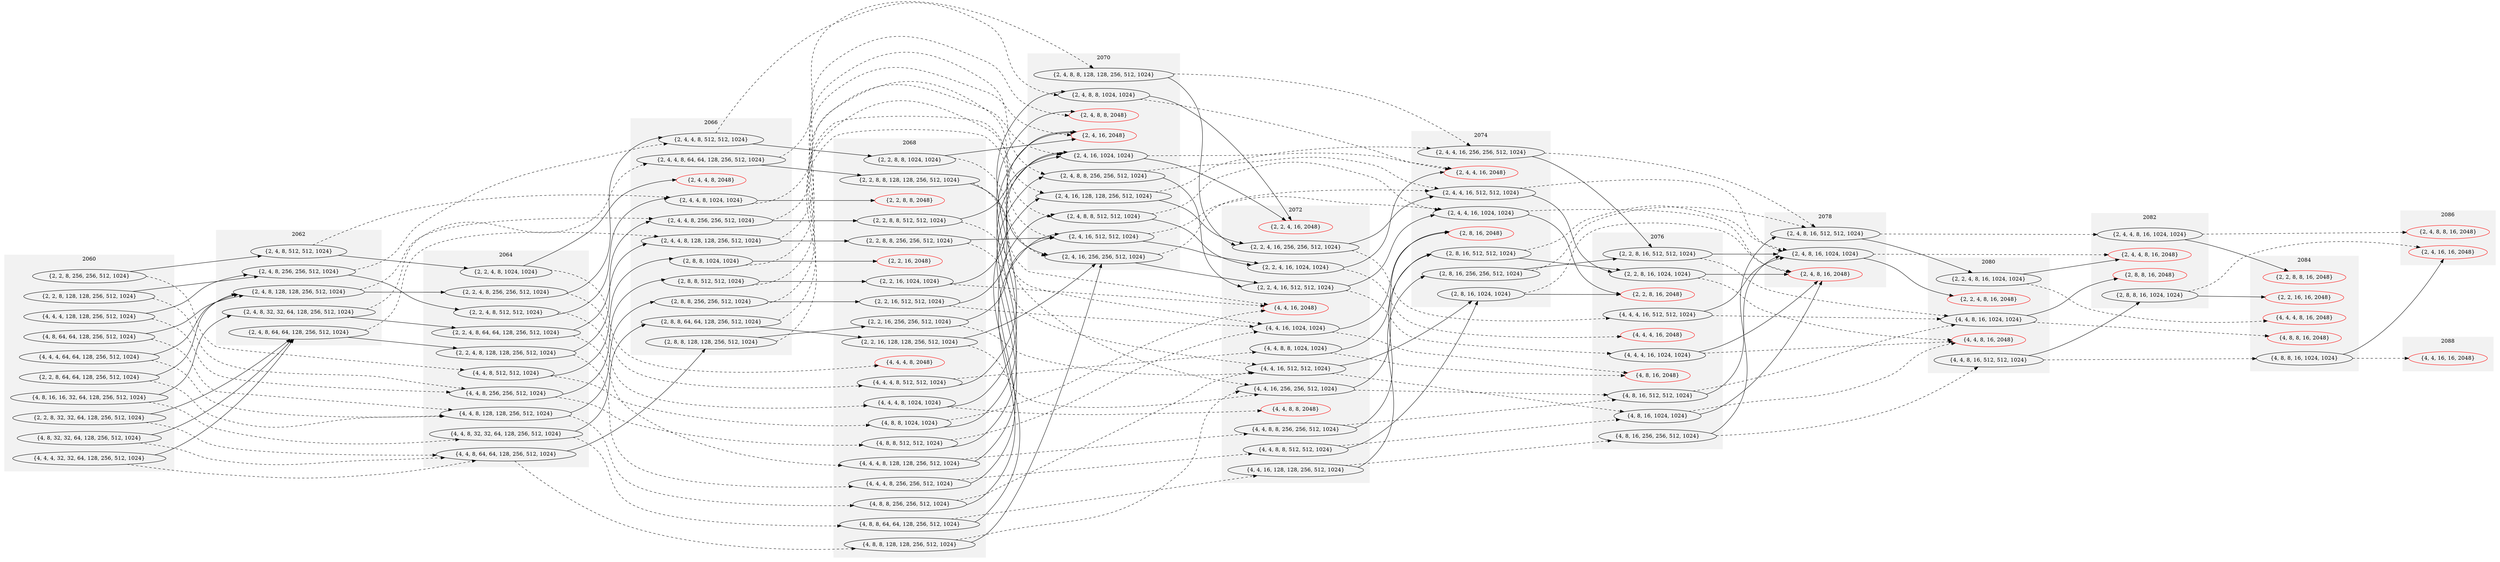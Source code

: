 digraph {
  rankdir=LR;
  ranksep=2;

  subgraph cluster_2060 {
    label="2060";
    style=filled; color=grey95; margin=16;
    s_2_2_8_32_32_64_128_256_512_1024;
    s_2_2_8_64_64_128_256_512_1024;
    s_2_2_8_128_128_256_512_1024;
    s_2_2_8_256_256_512_1024;
    s_4_4_4_32_32_64_128_256_512_1024;
    s_4_4_4_64_64_128_256_512_1024;
    s_4_4_4_128_128_256_512_1024;
    s_4_8_16_16_32_64_128_256_512_1024;
    s_4_8_32_32_64_128_256_512_1024;
    s_4_8_64_64_128_256_512_1024;
  }
  subgraph cluster_2062 {
    label="2062";
    style=filled; color=grey95; margin=16;
    s_2_4_8_32_32_64_128_256_512_1024;
    s_2_4_8_64_64_128_256_512_1024;
    s_2_4_8_128_128_256_512_1024;
    s_2_4_8_256_256_512_1024;
    s_2_4_8_512_512_1024;
  }
  subgraph cluster_2064 {
    label="2064";
    style=filled; color=grey95; margin=16;
    s_2_2_4_8_64_64_128_256_512_1024;
    s_2_2_4_8_128_128_256_512_1024;
    s_2_2_4_8_256_256_512_1024;
    s_2_2_4_8_512_512_1024;
    s_2_2_4_8_1024_1024;
    s_4_4_8_32_32_64_128_256_512_1024;
    s_4_4_8_64_64_128_256_512_1024;
    s_4_4_8_128_128_256_512_1024;
    s_4_4_8_256_256_512_1024;
    s_4_4_8_512_512_1024;
  }
  subgraph cluster_2066 {
    label="2066";
    style=filled; color=grey95; margin=16;
    s_2_4_4_8_64_64_128_256_512_1024;
    s_2_4_4_8_128_128_256_512_1024;
    s_2_4_4_8_256_256_512_1024;
    s_2_4_4_8_512_512_1024;
    s_2_4_4_8_1024_1024;
    s_2_8_8_64_64_128_256_512_1024;
    s_2_8_8_128_128_256_512_1024;
    s_2_8_8_256_256_512_1024;
    s_2_8_8_512_512_1024;
    s_2_8_8_1024_1024;
    s_2_4_4_8_2048;
  }
  subgraph cluster_2068 {
    label="2068";
    style=filled; color=grey95; margin=16;
    s_2_2_8_8_128_128_256_512_1024;
    s_2_2_8_8_256_256_512_1024;
    s_2_2_8_8_512_512_1024;
    s_2_2_8_8_1024_1024;
    s_2_2_16_128_128_256_512_1024;
    s_2_2_16_256_256_512_1024;
    s_2_2_16_512_512_1024;
    s_2_2_16_1024_1024;
    s_4_4_4_8_128_128_256_512_1024;
    s_4_4_4_8_256_256_512_1024;
    s_4_4_4_8_512_512_1024;
    s_4_4_4_8_1024_1024;
    s_4_8_8_64_64_128_256_512_1024;
    s_4_8_8_128_128_256_512_1024;
    s_4_8_8_256_256_512_1024;
    s_4_8_8_512_512_1024;
    s_4_8_8_1024_1024;
    s_2_2_8_8_2048;
    s_2_2_16_2048;
    s_4_4_4_8_2048;
  }
  subgraph cluster_2070 {
    label="2070";
    style=filled; color=grey95; margin=16;
    s_2_4_8_8_128_128_256_512_1024;
    s_2_4_8_8_256_256_512_1024;
    s_2_4_8_8_512_512_1024;
    s_2_4_8_8_1024_1024;
    s_2_4_16_128_128_256_512_1024;
    s_2_4_16_256_256_512_1024;
    s_2_4_16_512_512_1024;
    s_2_4_16_1024_1024;
    s_2_4_8_8_2048;
    s_2_4_16_2048;
  }
  subgraph cluster_2072 {
    label="2072";
    style=filled; color=grey95; margin=16;
    s_2_2_4_16_256_256_512_1024;
    s_2_2_4_16_512_512_1024;
    s_2_2_4_16_1024_1024;
    s_4_4_8_8_256_256_512_1024;
    s_4_4_8_8_512_512_1024;
    s_4_4_8_8_1024_1024;
    s_4_4_16_128_128_256_512_1024;
    s_4_4_16_256_256_512_1024;
    s_4_4_16_512_512_1024;
    s_4_4_16_1024_1024;
    s_2_2_4_16_2048;
    s_4_4_8_8_2048;
    s_4_4_16_2048;
  }
  subgraph cluster_2074 {
    label="2074";
    style=filled; color=grey95; margin=16;
    s_2_4_4_16_256_256_512_1024;
    s_2_4_4_16_512_512_1024;
    s_2_4_4_16_1024_1024;
    s_2_8_16_256_256_512_1024;
    s_2_8_16_512_512_1024;
    s_2_8_16_1024_1024;
    s_2_4_4_16_2048;
    s_2_8_16_2048;
  }
  subgraph cluster_2076 {
    label="2076";
    style=filled; color=grey95; margin=16;
    s_2_2_8_16_512_512_1024;
    s_2_2_8_16_1024_1024;
    s_4_4_4_16_512_512_1024;
    s_4_4_4_16_1024_1024;
    s_4_8_16_256_256_512_1024;
    s_4_8_16_512_512_1024;
    s_4_8_16_1024_1024;
    s_2_2_8_16_2048;
    s_4_4_4_16_2048;
    s_4_8_16_2048;
  }
  subgraph cluster_2078 {
    label="2078";
    style=filled; color=grey95; margin=16;
    s_2_4_8_16_512_512_1024;
    s_2_4_8_16_1024_1024;
    s_2_4_8_16_2048;
  }
  subgraph cluster_2080 {
    label="2080";
    style=filled; color=grey95; margin=16;
    s_2_2_4_8_16_1024_1024;
    s_4_4_8_16_512_512_1024;
    s_4_4_8_16_1024_1024;
    s_2_2_4_8_16_2048;
    s_4_4_8_16_2048;
  }
  subgraph cluster_2082 {
    label="2082";
    style=filled; color=grey95; margin=16;
    s_2_4_4_8_16_1024_1024;
    s_2_8_8_16_1024_1024;
    s_2_4_4_8_16_2048;
    s_2_8_8_16_2048;
  }
  subgraph cluster_2084 {
    label="2084";
    style=filled; color=grey95; margin=16;
    s_4_8_8_16_1024_1024;
    s_2_2_8_8_16_2048;
    s_2_2_16_16_2048;
    s_4_4_4_8_16_2048;
    s_4_8_8_16_2048;
  }
  subgraph cluster_2086 {
    label="2086";
    style=filled; color=grey95; margin=16;
    s_2_4_8_8_16_2048;
    s_2_4_16_16_2048;
  }
  subgraph cluster_2088 {
    label="2088";
    style=filled; color=grey95; margin=16;
    s_4_4_16_16_2048;
  }

  s_2_2_8_32_32_64_128_256_512_1024 [label="{2, 2, 8, 32, 32, 64, 128, 256, 512, 1024}"];
  s_2_2_8_64_64_128_256_512_1024 [label="{2, 2, 8, 64, 64, 128, 256, 512, 1024}"];
  s_2_2_8_128_128_256_512_1024 [label="{2, 2, 8, 128, 128, 256, 512, 1024}"];
  s_2_2_8_256_256_512_1024 [label="{2, 2, 8, 256, 256, 512, 1024}"];
  s_4_4_4_32_32_64_128_256_512_1024 [label="{4, 4, 4, 32, 32, 64, 128, 256, 512, 1024}"];
  s_4_4_4_64_64_128_256_512_1024 [label="{4, 4, 4, 64, 64, 128, 256, 512, 1024}"];
  s_4_4_4_128_128_256_512_1024 [label="{4, 4, 4, 128, 128, 256, 512, 1024}"];
  s_4_8_16_16_32_64_128_256_512_1024 [label="{4, 8, 16, 16, 32, 64, 128, 256, 512, 1024}"];
  s_4_8_32_32_64_128_256_512_1024 [label="{4, 8, 32, 32, 64, 128, 256, 512, 1024}"];
  s_4_8_64_64_128_256_512_1024 [label="{4, 8, 64, 64, 128, 256, 512, 1024}"];
  s_2_4_8_32_32_64_128_256_512_1024 [label="{2, 4, 8, 32, 32, 64, 128, 256, 512, 1024}"];
  s_2_4_8_64_64_128_256_512_1024 [label="{2, 4, 8, 64, 64, 128, 256, 512, 1024}"];
  s_2_4_8_128_128_256_512_1024 [label="{2, 4, 8, 128, 128, 256, 512, 1024}"];
  s_2_4_8_256_256_512_1024 [label="{2, 4, 8, 256, 256, 512, 1024}"];
  s_2_4_8_512_512_1024 [label="{2, 4, 8, 512, 512, 1024}"];
  s_2_2_4_8_64_64_128_256_512_1024 [label="{2, 2, 4, 8, 64, 64, 128, 256, 512, 1024}"];
  s_2_2_4_8_128_128_256_512_1024 [label="{2, 2, 4, 8, 128, 128, 256, 512, 1024}"];
  s_2_2_4_8_256_256_512_1024 [label="{2, 2, 4, 8, 256, 256, 512, 1024}"];
  s_2_2_4_8_512_512_1024 [label="{2, 2, 4, 8, 512, 512, 1024}"];
  s_2_2_4_8_1024_1024 [label="{2, 2, 4, 8, 1024, 1024}"];
  s_4_4_8_32_32_64_128_256_512_1024 [label="{4, 4, 8, 32, 32, 64, 128, 256, 512, 1024}"];
  s_4_4_8_64_64_128_256_512_1024 [label="{4, 4, 8, 64, 64, 128, 256, 512, 1024}"];
  s_4_4_8_128_128_256_512_1024 [label="{4, 4, 8, 128, 128, 256, 512, 1024}"];
  s_4_4_8_256_256_512_1024 [label="{4, 4, 8, 256, 256, 512, 1024}"];
  s_4_4_8_512_512_1024 [label="{4, 4, 8, 512, 512, 1024}"];
  s_2_4_4_8_64_64_128_256_512_1024 [label="{2, 4, 4, 8, 64, 64, 128, 256, 512, 1024}"];
  s_2_4_4_8_128_128_256_512_1024 [label="{2, 4, 4, 8, 128, 128, 256, 512, 1024}"];
  s_2_4_4_8_256_256_512_1024 [label="{2, 4, 4, 8, 256, 256, 512, 1024}"];
  s_2_4_4_8_512_512_1024 [label="{2, 4, 4, 8, 512, 512, 1024}"];
  s_2_4_4_8_1024_1024 [label="{2, 4, 4, 8, 1024, 1024}"];
  s_2_8_8_64_64_128_256_512_1024 [label="{2, 8, 8, 64, 64, 128, 256, 512, 1024}"];
  s_2_8_8_128_128_256_512_1024 [label="{2, 8, 8, 128, 128, 256, 512, 1024}"];
  s_2_8_8_256_256_512_1024 [label="{2, 8, 8, 256, 256, 512, 1024}"];
  s_2_8_8_512_512_1024 [label="{2, 8, 8, 512, 512, 1024}"];
  s_2_8_8_1024_1024 [label="{2, 8, 8, 1024, 1024}"];
  s_2_2_8_8_128_128_256_512_1024 [label="{2, 2, 8, 8, 128, 128, 256, 512, 1024}"];
  s_2_2_8_8_256_256_512_1024 [label="{2, 2, 8, 8, 256, 256, 512, 1024}"];
  s_2_2_8_8_512_512_1024 [label="{2, 2, 8, 8, 512, 512, 1024}"];
  s_2_2_8_8_1024_1024 [label="{2, 2, 8, 8, 1024, 1024}"];
  s_2_2_16_128_128_256_512_1024 [label="{2, 2, 16, 128, 128, 256, 512, 1024}"];
  s_2_2_16_256_256_512_1024 [label="{2, 2, 16, 256, 256, 512, 1024}"];
  s_2_2_16_512_512_1024 [label="{2, 2, 16, 512, 512, 1024}"];
  s_2_2_16_1024_1024 [label="{2, 2, 16, 1024, 1024}"];
  s_4_4_4_8_128_128_256_512_1024 [label="{4, 4, 4, 8, 128, 128, 256, 512, 1024}"];
  s_4_4_4_8_256_256_512_1024 [label="{4, 4, 4, 8, 256, 256, 512, 1024}"];
  s_4_4_4_8_512_512_1024 [label="{4, 4, 4, 8, 512, 512, 1024}"];
  s_4_4_4_8_1024_1024 [label="{4, 4, 4, 8, 1024, 1024}"];
  s_4_8_8_64_64_128_256_512_1024 [label="{4, 8, 8, 64, 64, 128, 256, 512, 1024}"];
  s_4_8_8_128_128_256_512_1024 [label="{4, 8, 8, 128, 128, 256, 512, 1024}"];
  s_4_8_8_256_256_512_1024 [label="{4, 8, 8, 256, 256, 512, 1024}"];
  s_4_8_8_512_512_1024 [label="{4, 8, 8, 512, 512, 1024}"];
  s_4_8_8_1024_1024 [label="{4, 8, 8, 1024, 1024}"];
  s_2_4_8_8_128_128_256_512_1024 [label="{2, 4, 8, 8, 128, 128, 256, 512, 1024}"];
  s_2_4_8_8_256_256_512_1024 [label="{2, 4, 8, 8, 256, 256, 512, 1024}"];
  s_2_4_8_8_512_512_1024 [label="{2, 4, 8, 8, 512, 512, 1024}"];
  s_2_4_8_8_1024_1024 [label="{2, 4, 8, 8, 1024, 1024}"];
  s_2_4_16_128_128_256_512_1024 [label="{2, 4, 16, 128, 128, 256, 512, 1024}"];
  s_2_4_16_256_256_512_1024 [label="{2, 4, 16, 256, 256, 512, 1024}"];
  s_2_4_16_512_512_1024 [label="{2, 4, 16, 512, 512, 1024}"];
  s_2_4_16_1024_1024 [label="{2, 4, 16, 1024, 1024}"];
  s_2_2_4_16_256_256_512_1024 [label="{2, 2, 4, 16, 256, 256, 512, 1024}"];
  s_2_2_4_16_512_512_1024 [label="{2, 2, 4, 16, 512, 512, 1024}"];
  s_2_2_4_16_1024_1024 [label="{2, 2, 4, 16, 1024, 1024}"];
  s_4_4_8_8_256_256_512_1024 [label="{4, 4, 8, 8, 256, 256, 512, 1024}"];
  s_4_4_8_8_512_512_1024 [label="{4, 4, 8, 8, 512, 512, 1024}"];
  s_4_4_8_8_1024_1024 [label="{4, 4, 8, 8, 1024, 1024}"];
  s_4_4_16_128_128_256_512_1024 [label="{4, 4, 16, 128, 128, 256, 512, 1024}"];
  s_4_4_16_256_256_512_1024 [label="{4, 4, 16, 256, 256, 512, 1024}"];
  s_4_4_16_512_512_1024 [label="{4, 4, 16, 512, 512, 1024}"];
  s_4_4_16_1024_1024 [label="{4, 4, 16, 1024, 1024}"];
  s_2_4_4_16_256_256_512_1024 [label="{2, 4, 4, 16, 256, 256, 512, 1024}"];
  s_2_4_4_16_512_512_1024 [label="{2, 4, 4, 16, 512, 512, 1024}"];
  s_2_4_4_16_1024_1024 [label="{2, 4, 4, 16, 1024, 1024}"];
  s_2_8_16_256_256_512_1024 [label="{2, 8, 16, 256, 256, 512, 1024}"];
  s_2_8_16_512_512_1024 [label="{2, 8, 16, 512, 512, 1024}"];
  s_2_8_16_1024_1024 [label="{2, 8, 16, 1024, 1024}"];
  s_2_2_8_16_512_512_1024 [label="{2, 2, 8, 16, 512, 512, 1024}"];
  s_2_2_8_16_1024_1024 [label="{2, 2, 8, 16, 1024, 1024}"];
  s_4_4_4_16_512_512_1024 [label="{4, 4, 4, 16, 512, 512, 1024}"];
  s_4_4_4_16_1024_1024 [label="{4, 4, 4, 16, 1024, 1024}"];
  s_4_8_16_256_256_512_1024 [label="{4, 8, 16, 256, 256, 512, 1024}"];
  s_4_8_16_512_512_1024 [label="{4, 8, 16, 512, 512, 1024}"];
  s_4_8_16_1024_1024 [label="{4, 8, 16, 1024, 1024}"];
  s_2_4_8_16_512_512_1024 [label="{2, 4, 8, 16, 512, 512, 1024}"];
  s_2_4_8_16_1024_1024 [label="{2, 4, 8, 16, 1024, 1024}"];
  s_2_2_4_8_16_1024_1024 [label="{2, 2, 4, 8, 16, 1024, 1024}"];
  s_4_4_8_16_512_512_1024 [label="{4, 4, 8, 16, 512, 512, 1024}"];
  s_4_4_8_16_1024_1024 [label="{4, 4, 8, 16, 1024, 1024}"];
  s_2_4_4_8_16_1024_1024 [label="{2, 4, 4, 8, 16, 1024, 1024}"];
  s_2_8_8_16_1024_1024 [label="{2, 8, 8, 16, 1024, 1024}"];
  s_4_8_8_16_1024_1024 [label="{4, 8, 8, 16, 1024, 1024}"];
  s_2_4_4_8_2048 [label="{2, 4, 4, 8, 2048}", color=red];
  s_2_2_8_8_2048 [label="{2, 2, 8, 8, 2048}", color=red];
  s_2_2_16_2048 [label="{2, 2, 16, 2048}", color=red];
  s_4_4_4_8_2048 [label="{4, 4, 4, 8, 2048}", color=red];
  s_2_4_8_8_2048 [label="{2, 4, 8, 8, 2048}", color=red];
  s_2_4_16_2048 [label="{2, 4, 16, 2048}", color=red];
  s_2_2_4_16_2048 [label="{2, 2, 4, 16, 2048}", color=red];
  s_4_4_8_8_2048 [label="{4, 4, 8, 8, 2048}", color=red];
  s_4_4_16_2048 [label="{4, 4, 16, 2048}", color=red];
  s_2_4_4_16_2048 [label="{2, 4, 4, 16, 2048}", color=red];
  s_2_8_16_2048 [label="{2, 8, 16, 2048}", color=red];
  s_2_2_8_16_2048 [label="{2, 2, 8, 16, 2048}", color=red];
  s_4_4_4_16_2048 [label="{4, 4, 4, 16, 2048}", color=red];
  s_4_8_16_2048 [label="{4, 8, 16, 2048}", color=red];
  s_2_4_8_16_2048 [label="{2, 4, 8, 16, 2048}", color=red];
  s_2_2_4_8_16_2048 [label="{2, 2, 4, 8, 16, 2048}", color=red];
  s_4_4_8_16_2048 [label="{4, 4, 8, 16, 2048}", color=red];
  s_2_4_4_8_16_2048 [label="{2, 4, 4, 8, 16, 2048}", color=red];
  s_2_8_8_16_2048 [label="{2, 8, 8, 16, 2048}", color=red];
  s_2_2_8_8_16_2048 [label="{2, 2, 8, 8, 16, 2048}", color=red];
  s_2_2_16_16_2048 [label="{2, 2, 16, 16, 2048}", color=red];
  s_4_4_4_8_16_2048 [label="{4, 4, 4, 8, 16, 2048}", color=red];
  s_4_8_8_16_2048 [label="{4, 8, 8, 16, 2048}", color=red];
  s_2_4_8_8_16_2048 [label="{2, 4, 8, 8, 16, 2048}", color=red];
  s_2_4_16_16_2048 [label="{2, 4, 16, 16, 2048}", color=red];
  s_4_4_16_16_2048 [label="{4, 4, 16, 16, 2048}", color=red];

  s_2_2_8_32_32_64_128_256_512_1024 -> s_2_4_8_64_64_128_256_512_1024 []
  s_2_2_8_32_32_64_128_256_512_1024 -> s_4_4_8_64_64_128_256_512_1024 [style=dashed]
  s_2_2_8_64_64_128_256_512_1024 -> s_2_4_8_128_128_256_512_1024 []
  s_2_2_8_64_64_128_256_512_1024 -> s_4_4_8_128_128_256_512_1024 [style=dashed]
  s_2_2_8_128_128_256_512_1024 -> s_2_4_8_256_256_512_1024 []
  s_2_2_8_128_128_256_512_1024 -> s_4_4_8_256_256_512_1024 [style=dashed]
  s_2_2_8_256_256_512_1024 -> s_2_4_8_512_512_1024 []
  s_2_2_8_256_256_512_1024 -> s_4_4_8_512_512_1024 [style=dashed]
  s_4_4_4_32_32_64_128_256_512_1024 -> s_2_4_8_64_64_128_256_512_1024 []
  s_4_4_4_32_32_64_128_256_512_1024 -> s_4_4_8_64_64_128_256_512_1024 [style=dashed]
  s_4_4_4_64_64_128_256_512_1024 -> s_2_4_8_128_128_256_512_1024 []
  s_4_4_4_64_64_128_256_512_1024 -> s_4_4_8_128_128_256_512_1024 [style=dashed]
  s_4_4_4_128_128_256_512_1024 -> s_2_4_8_256_256_512_1024 []
  s_4_4_4_128_128_256_512_1024 -> s_4_4_8_256_256_512_1024 [style=dashed]
  s_4_8_16_16_32_64_128_256_512_1024 -> s_2_4_8_32_32_64_128_256_512_1024 []
  s_4_8_16_16_32_64_128_256_512_1024 -> s_4_4_8_32_32_64_128_256_512_1024 [style=dashed]
  s_4_8_32_32_64_128_256_512_1024 -> s_2_4_8_64_64_128_256_512_1024 []
  s_4_8_32_32_64_128_256_512_1024 -> s_4_4_8_64_64_128_256_512_1024 [style=dashed]
  s_4_8_64_64_128_256_512_1024 -> s_2_4_8_128_128_256_512_1024 []
  s_4_8_64_64_128_256_512_1024 -> s_4_4_8_128_128_256_512_1024 [style=dashed]
  s_2_4_8_32_32_64_128_256_512_1024 -> s_2_2_4_8_64_64_128_256_512_1024 []
  s_2_4_8_32_32_64_128_256_512_1024 -> s_2_4_4_8_64_64_128_256_512_1024 [style=dashed]
  s_2_4_8_64_64_128_256_512_1024 -> s_2_2_4_8_128_128_256_512_1024 []
  s_2_4_8_64_64_128_256_512_1024 -> s_2_4_4_8_128_128_256_512_1024 [style=dashed]
  s_2_4_8_128_128_256_512_1024 -> s_2_2_4_8_256_256_512_1024 []
  s_2_4_8_128_128_256_512_1024 -> s_2_4_4_8_256_256_512_1024 [style=dashed]
  s_2_4_8_256_256_512_1024 -> s_2_2_4_8_512_512_1024 []
  s_2_4_8_256_256_512_1024 -> s_2_4_4_8_512_512_1024 [style=dashed]
  s_2_4_8_512_512_1024 -> s_2_2_4_8_1024_1024 []
  s_2_4_8_512_512_1024 -> s_2_4_4_8_1024_1024 [style=dashed]
  s_2_2_4_8_64_64_128_256_512_1024 -> s_2_4_4_8_128_128_256_512_1024 []
  s_2_2_4_8_64_64_128_256_512_1024 -> s_4_4_4_8_128_128_256_512_1024 [style=dashed]
  s_2_2_4_8_128_128_256_512_1024 -> s_2_4_4_8_256_256_512_1024 []
  s_2_2_4_8_128_128_256_512_1024 -> s_4_4_4_8_256_256_512_1024 [style=dashed]
  s_2_2_4_8_256_256_512_1024 -> s_2_4_4_8_512_512_1024 []
  s_2_2_4_8_256_256_512_1024 -> s_4_4_4_8_512_512_1024 [style=dashed]
  s_2_2_4_8_512_512_1024 -> s_2_4_4_8_1024_1024 []
  s_2_2_4_8_512_512_1024 -> s_4_4_4_8_1024_1024 [style=dashed]
  s_2_2_4_8_1024_1024 -> s_2_4_4_8_2048 []
  s_2_2_4_8_1024_1024 -> s_4_4_4_8_2048 [style=dashed]
  s_4_4_8_32_32_64_128_256_512_1024 -> s_2_8_8_64_64_128_256_512_1024 []
  s_4_4_8_32_32_64_128_256_512_1024 -> s_4_8_8_64_64_128_256_512_1024 [style=dashed]
  s_4_4_8_64_64_128_256_512_1024 -> s_2_8_8_128_128_256_512_1024 []
  s_4_4_8_64_64_128_256_512_1024 -> s_4_8_8_128_128_256_512_1024 [style=dashed]
  s_4_4_8_128_128_256_512_1024 -> s_2_8_8_256_256_512_1024 []
  s_4_4_8_128_128_256_512_1024 -> s_4_8_8_256_256_512_1024 [style=dashed]
  s_4_4_8_256_256_512_1024 -> s_2_8_8_512_512_1024 []
  s_4_4_8_256_256_512_1024 -> s_4_8_8_512_512_1024 [style=dashed]
  s_4_4_8_512_512_1024 -> s_2_8_8_1024_1024 []
  s_4_4_8_512_512_1024 -> s_4_8_8_1024_1024 [style=dashed]
  s_2_4_4_8_64_64_128_256_512_1024 -> s_2_2_8_8_128_128_256_512_1024 []
  s_2_4_4_8_64_64_128_256_512_1024 -> s_2_4_8_8_128_128_256_512_1024 [style=dashed]
  s_2_4_4_8_128_128_256_512_1024 -> s_2_2_8_8_256_256_512_1024 []
  s_2_4_4_8_128_128_256_512_1024 -> s_2_4_8_8_256_256_512_1024 [style=dashed]
  s_2_4_4_8_256_256_512_1024 -> s_2_2_8_8_512_512_1024 []
  s_2_4_4_8_256_256_512_1024 -> s_2_4_8_8_512_512_1024 [style=dashed]
  s_2_4_4_8_512_512_1024 -> s_2_2_8_8_1024_1024 []
  s_2_4_4_8_512_512_1024 -> s_2_4_8_8_1024_1024 [style=dashed]
  s_2_4_4_8_1024_1024 -> s_2_2_8_8_2048 []
  s_2_4_4_8_1024_1024 -> s_2_4_8_8_2048 [style=dashed]
  s_2_8_8_64_64_128_256_512_1024 -> s_2_2_16_128_128_256_512_1024 []
  s_2_8_8_64_64_128_256_512_1024 -> s_2_4_16_128_128_256_512_1024 [style=dashed]
  s_2_8_8_128_128_256_512_1024 -> s_2_2_16_256_256_512_1024 []
  s_2_8_8_128_128_256_512_1024 -> s_2_4_16_256_256_512_1024 [style=dashed]
  s_2_8_8_256_256_512_1024 -> s_2_2_16_512_512_1024 []
  s_2_8_8_256_256_512_1024 -> s_2_4_16_512_512_1024 [style=dashed]
  s_2_8_8_512_512_1024 -> s_2_2_16_1024_1024 []
  s_2_8_8_512_512_1024 -> s_2_4_16_1024_1024 [style=dashed]
  s_2_8_8_1024_1024 -> s_2_2_16_2048 []
  s_2_8_8_1024_1024 -> s_2_4_16_2048 [style=dashed]
  s_2_2_8_8_128_128_256_512_1024 -> s_2_4_16_256_256_512_1024 []
  s_2_2_8_8_128_128_256_512_1024 -> s_4_4_16_256_256_512_1024 [style=dashed]
  s_2_2_8_8_256_256_512_1024 -> s_2_4_16_512_512_1024 []
  s_2_2_8_8_256_256_512_1024 -> s_4_4_16_512_512_1024 [style=dashed]
  s_2_2_8_8_512_512_1024 -> s_2_4_16_1024_1024 []
  s_2_2_8_8_512_512_1024 -> s_4_4_16_1024_1024 [style=dashed]
  s_2_2_8_8_1024_1024 -> s_2_4_16_2048 []
  s_2_2_8_8_1024_1024 -> s_4_4_16_2048 [style=dashed]
  s_2_2_16_128_128_256_512_1024 -> s_2_4_16_256_256_512_1024 []
  s_2_2_16_128_128_256_512_1024 -> s_4_4_16_256_256_512_1024 [style=dashed]
  s_2_2_16_256_256_512_1024 -> s_2_4_16_512_512_1024 []
  s_2_2_16_256_256_512_1024 -> s_4_4_16_512_512_1024 [style=dashed]
  s_2_2_16_512_512_1024 -> s_2_4_16_1024_1024 []
  s_2_2_16_512_512_1024 -> s_4_4_16_1024_1024 [style=dashed]
  s_2_2_16_1024_1024 -> s_2_4_16_2048 []
  s_2_2_16_1024_1024 -> s_4_4_16_2048 [style=dashed]
  s_4_4_4_8_128_128_256_512_1024 -> s_2_4_8_8_256_256_512_1024 []
  s_4_4_4_8_128_128_256_512_1024 -> s_4_4_8_8_256_256_512_1024 [style=dashed]
  s_4_4_4_8_256_256_512_1024 -> s_2_4_8_8_512_512_1024 []
  s_4_4_4_8_256_256_512_1024 -> s_4_4_8_8_512_512_1024 [style=dashed]
  s_4_4_4_8_512_512_1024 -> s_2_4_8_8_1024_1024 []
  s_4_4_4_8_512_512_1024 -> s_4_4_8_8_1024_1024 [style=dashed]
  s_4_4_4_8_1024_1024 -> s_2_4_8_8_2048 []
  s_4_4_4_8_1024_1024 -> s_4_4_8_8_2048 [style=dashed]
  s_4_8_8_64_64_128_256_512_1024 -> s_2_4_16_128_128_256_512_1024 []
  s_4_8_8_64_64_128_256_512_1024 -> s_4_4_16_128_128_256_512_1024 [style=dashed]
  s_4_8_8_128_128_256_512_1024 -> s_2_4_16_256_256_512_1024 []
  s_4_8_8_128_128_256_512_1024 -> s_4_4_16_256_256_512_1024 [style=dashed]
  s_4_8_8_256_256_512_1024 -> s_2_4_16_512_512_1024 []
  s_4_8_8_256_256_512_1024 -> s_4_4_16_512_512_1024 [style=dashed]
  s_4_8_8_512_512_1024 -> s_2_4_16_1024_1024 []
  s_4_8_8_512_512_1024 -> s_4_4_16_1024_1024 [style=dashed]
  s_4_8_8_1024_1024 -> s_2_4_16_2048 []
  s_4_8_8_1024_1024 -> s_4_4_16_2048 [style=dashed]
  s_2_4_8_8_128_128_256_512_1024 -> s_2_2_4_16_256_256_512_1024 []
  s_2_4_8_8_128_128_256_512_1024 -> s_2_4_4_16_256_256_512_1024 [style=dashed]
  s_2_4_8_8_256_256_512_1024 -> s_2_2_4_16_512_512_1024 []
  s_2_4_8_8_256_256_512_1024 -> s_2_4_4_16_512_512_1024 [style=dashed]
  s_2_4_8_8_512_512_1024 -> s_2_2_4_16_1024_1024 []
  s_2_4_8_8_512_512_1024 -> s_2_4_4_16_1024_1024 [style=dashed]
  s_2_4_8_8_1024_1024 -> s_2_2_4_16_2048 []
  s_2_4_8_8_1024_1024 -> s_2_4_4_16_2048 [style=dashed]
  s_2_4_16_128_128_256_512_1024 -> s_2_2_4_16_256_256_512_1024 []
  s_2_4_16_128_128_256_512_1024 -> s_2_4_4_16_256_256_512_1024 [style=dashed]
  s_2_4_16_256_256_512_1024 -> s_2_2_4_16_512_512_1024 []
  s_2_4_16_256_256_512_1024 -> s_2_4_4_16_512_512_1024 [style=dashed]
  s_2_4_16_512_512_1024 -> s_2_2_4_16_1024_1024 []
  s_2_4_16_512_512_1024 -> s_2_4_4_16_1024_1024 [style=dashed]
  s_2_4_16_1024_1024 -> s_2_2_4_16_2048 []
  s_2_4_16_1024_1024 -> s_2_4_4_16_2048 [style=dashed]
  s_2_2_4_16_256_256_512_1024 -> s_2_4_4_16_512_512_1024 []
  s_2_2_4_16_256_256_512_1024 -> s_4_4_4_16_512_512_1024 [style=dashed]
  s_2_2_4_16_512_512_1024 -> s_2_4_4_16_1024_1024 []
  s_2_2_4_16_512_512_1024 -> s_4_4_4_16_1024_1024 [style=dashed]
  s_2_2_4_16_1024_1024 -> s_2_4_4_16_2048 []
  s_2_2_4_16_1024_1024 -> s_4_4_4_16_2048 [style=dashed]
  s_4_4_8_8_256_256_512_1024 -> s_2_8_16_512_512_1024 []
  s_4_4_8_8_256_256_512_1024 -> s_4_8_16_512_512_1024 [style=dashed]
  s_4_4_8_8_512_512_1024 -> s_2_8_16_1024_1024 []
  s_4_4_8_8_512_512_1024 -> s_4_8_16_1024_1024 [style=dashed]
  s_4_4_8_8_1024_1024 -> s_2_8_16_2048 []
  s_4_4_8_8_1024_1024 -> s_4_8_16_2048 [style=dashed]
  s_4_4_16_128_128_256_512_1024 -> s_2_8_16_256_256_512_1024 []
  s_4_4_16_128_128_256_512_1024 -> s_4_8_16_256_256_512_1024 [style=dashed]
  s_4_4_16_256_256_512_1024 -> s_2_8_16_512_512_1024 []
  s_4_4_16_256_256_512_1024 -> s_4_8_16_512_512_1024 [style=dashed]
  s_4_4_16_512_512_1024 -> s_2_8_16_1024_1024 []
  s_4_4_16_512_512_1024 -> s_4_8_16_1024_1024 [style=dashed]
  s_4_4_16_1024_1024 -> s_2_8_16_2048 []
  s_4_4_16_1024_1024 -> s_4_8_16_2048 [style=dashed]
  s_2_4_4_16_256_256_512_1024 -> s_2_2_8_16_512_512_1024 []
  s_2_4_4_16_256_256_512_1024 -> s_2_4_8_16_512_512_1024 [style=dashed]
  s_2_4_4_16_512_512_1024 -> s_2_2_8_16_1024_1024 []
  s_2_4_4_16_512_512_1024 -> s_2_4_8_16_1024_1024 [style=dashed]
  s_2_4_4_16_1024_1024 -> s_2_2_8_16_2048 []
  s_2_4_4_16_1024_1024 -> s_2_4_8_16_2048 [style=dashed]
  s_2_8_16_256_256_512_1024 -> s_2_2_8_16_512_512_1024 []
  s_2_8_16_256_256_512_1024 -> s_2_4_8_16_512_512_1024 [style=dashed]
  s_2_8_16_512_512_1024 -> s_2_2_8_16_1024_1024 []
  s_2_8_16_512_512_1024 -> s_2_4_8_16_1024_1024 [style=dashed]
  s_2_8_16_1024_1024 -> s_2_2_8_16_2048 []
  s_2_8_16_1024_1024 -> s_2_4_8_16_2048 [style=dashed]
  s_2_2_8_16_512_512_1024 -> s_2_4_8_16_1024_1024 []
  s_2_2_8_16_512_512_1024 -> s_4_4_8_16_1024_1024 [style=dashed]
  s_2_2_8_16_1024_1024 -> s_2_4_8_16_2048 []
  s_2_2_8_16_1024_1024 -> s_4_4_8_16_2048 [style=dashed]
  s_4_4_4_16_512_512_1024 -> s_2_4_8_16_1024_1024 []
  s_4_4_4_16_512_512_1024 -> s_4_4_8_16_1024_1024 [style=dashed]
  s_4_4_4_16_1024_1024 -> s_2_4_8_16_2048 []
  s_4_4_4_16_1024_1024 -> s_4_4_8_16_2048 [style=dashed]
  s_4_8_16_256_256_512_1024 -> s_2_4_8_16_512_512_1024 []
  s_4_8_16_256_256_512_1024 -> s_4_4_8_16_512_512_1024 [style=dashed]
  s_4_8_16_512_512_1024 -> s_2_4_8_16_1024_1024 []
  s_4_8_16_512_512_1024 -> s_4_4_8_16_1024_1024 [style=dashed]
  s_4_8_16_1024_1024 -> s_2_4_8_16_2048 []
  s_4_8_16_1024_1024 -> s_4_4_8_16_2048 [style=dashed]
  s_2_4_8_16_512_512_1024 -> s_2_2_4_8_16_1024_1024 []
  s_2_4_8_16_512_512_1024 -> s_2_4_4_8_16_1024_1024 [style=dashed]
  s_2_4_8_16_1024_1024 -> s_2_2_4_8_16_2048 []
  s_2_4_8_16_1024_1024 -> s_2_4_4_8_16_2048 [style=dashed]
  s_2_2_4_8_16_1024_1024 -> s_2_4_4_8_16_2048 []
  s_2_2_4_8_16_1024_1024 -> s_4_4_4_8_16_2048 [style=dashed]
  s_4_4_8_16_512_512_1024 -> s_2_8_8_16_1024_1024 []
  s_4_4_8_16_512_512_1024 -> s_4_8_8_16_1024_1024 [style=dashed]
  s_4_4_8_16_1024_1024 -> s_2_8_8_16_2048 []
  s_4_4_8_16_1024_1024 -> s_4_8_8_16_2048 [style=dashed]
  s_2_4_4_8_16_1024_1024 -> s_2_2_8_8_16_2048 []
  s_2_4_4_8_16_1024_1024 -> s_2_4_8_8_16_2048 [style=dashed]
  s_2_8_8_16_1024_1024 -> s_2_2_16_16_2048 []
  s_2_8_8_16_1024_1024 -> s_2_4_16_16_2048 [style=dashed]
  s_4_8_8_16_1024_1024 -> s_2_4_16_16_2048 []
  s_4_8_8_16_1024_1024 -> s_4_4_16_16_2048 [style=dashed]
}
